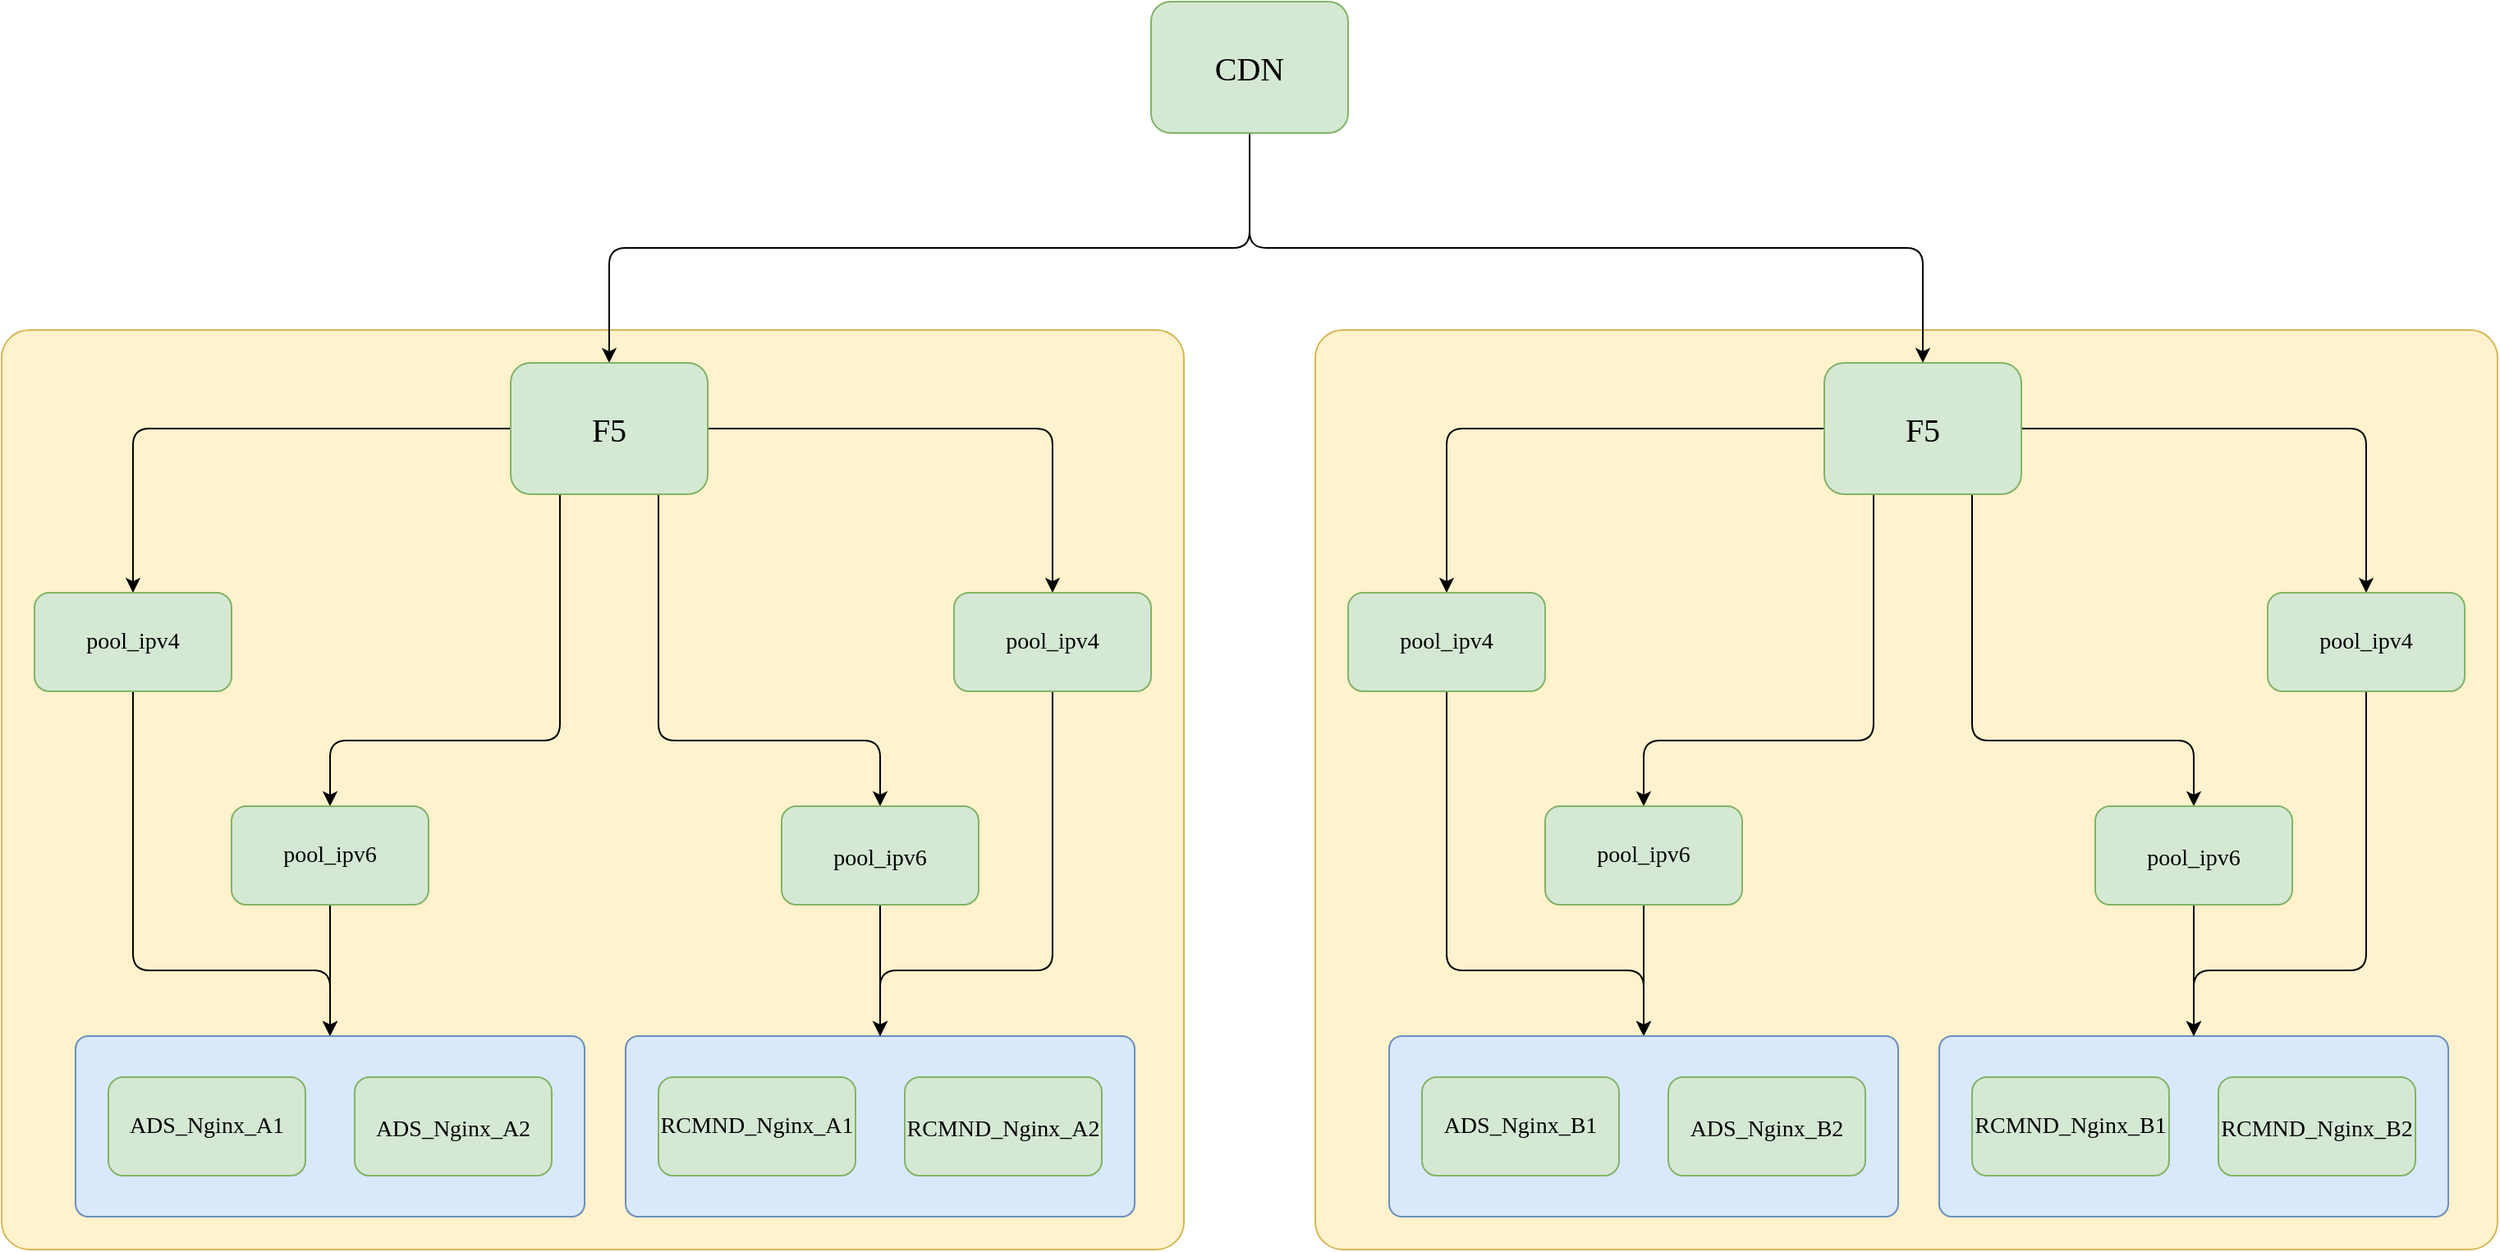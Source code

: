<mxfile version="14.5.1" type="github">
  <diagram id="sjkqXYMmPxr59-KuNzoe" name="第 1 页">
    <mxGraphModel dx="1416" dy="908" grid="1" gridSize="10" guides="1" tooltips="1" connect="1" arrows="1" fold="1" page="1" pageScale="1" pageWidth="1800" pageHeight="1000" math="0" shadow="0">
      <root>
        <mxCell id="0" />
        <mxCell id="1" parent="0" />
        <mxCell id="8DftsU8eviGZwW_QoNUk-41" value="" style="rounded=1;whiteSpace=wrap;html=1;fontFamily=Times New Roman;fontSize=20;fillColor=#fff2cc;strokeColor=#d6b656;arcSize=3;" vertex="1" parent="1">
          <mxGeometry x="900" y="200" width="720" height="560" as="geometry" />
        </mxCell>
        <mxCell id="8DftsU8eviGZwW_QoNUk-14" value="" style="rounded=1;whiteSpace=wrap;html=1;fontFamily=Times New Roman;fontSize=20;fillColor=#fff2cc;strokeColor=#d6b656;arcSize=3;" vertex="1" parent="1">
          <mxGeometry x="100" y="200" width="720" height="560" as="geometry" />
        </mxCell>
        <mxCell id="8DftsU8eviGZwW_QoNUk-28" value="" style="rounded=1;whiteSpace=wrap;html=1;fontFamily=Times New Roman;fontSize=14;fillColor=#dae8fc;strokeColor=#6c8ebf;arcSize=7;" vertex="1" parent="1">
          <mxGeometry x="480" y="630" width="310" height="110" as="geometry" />
        </mxCell>
        <mxCell id="8DftsU8eviGZwW_QoNUk-4" style="edgeStyle=elbowEdgeStyle;orthogonalLoop=1;jettySize=auto;html=1;fontFamily=Times New Roman;fontSize=20;rounded=1;elbow=vertical;" edge="1" parent="1" source="8DftsU8eviGZwW_QoNUk-1" target="8DftsU8eviGZwW_QoNUk-2">
          <mxGeometry relative="1" as="geometry" />
        </mxCell>
        <mxCell id="8DftsU8eviGZwW_QoNUk-5" style="edgeStyle=elbowEdgeStyle;rounded=1;orthogonalLoop=1;jettySize=auto;elbow=vertical;html=1;entryX=0.5;entryY=0;entryDx=0;entryDy=0;fontFamily=Times New Roman;fontSize=20;" edge="1" parent="1" source="8DftsU8eviGZwW_QoNUk-1" target="8DftsU8eviGZwW_QoNUk-47">
          <mxGeometry relative="1" as="geometry">
            <mxPoint x="1260" y="220" as="targetPoint" />
          </mxGeometry>
        </mxCell>
        <mxCell id="8DftsU8eviGZwW_QoNUk-1" value="CDN" style="rounded=1;whiteSpace=wrap;html=1;fontFamily=Times New Roman;fontSize=20;fillColor=#d5e8d4;strokeColor=#82b366;" vertex="1" parent="1">
          <mxGeometry x="800" width="120" height="80" as="geometry" />
        </mxCell>
        <mxCell id="8DftsU8eviGZwW_QoNUk-24" style="edgeStyle=elbowEdgeStyle;rounded=1;orthogonalLoop=1;jettySize=auto;elbow=vertical;html=1;exitX=0;exitY=0.5;exitDx=0;exitDy=0;entryX=0.5;entryY=0;entryDx=0;entryDy=0;fontFamily=Times New Roman;fontSize=14;" edge="1" parent="1" source="8DftsU8eviGZwW_QoNUk-2" target="8DftsU8eviGZwW_QoNUk-9">
          <mxGeometry relative="1" as="geometry">
            <Array as="points">
              <mxPoint x="420" y="260" />
            </Array>
          </mxGeometry>
        </mxCell>
        <mxCell id="8DftsU8eviGZwW_QoNUk-25" style="edgeStyle=elbowEdgeStyle;rounded=1;orthogonalLoop=1;jettySize=auto;elbow=vertical;html=1;exitX=1;exitY=0.5;exitDx=0;exitDy=0;entryX=0.5;entryY=0;entryDx=0;entryDy=0;fontFamily=Times New Roman;fontSize=14;" edge="1" parent="1" source="8DftsU8eviGZwW_QoNUk-2" target="8DftsU8eviGZwW_QoNUk-31">
          <mxGeometry relative="1" as="geometry">
            <mxPoint x="680" y="360" as="targetPoint" />
            <Array as="points">
              <mxPoint x="610" y="260" />
            </Array>
          </mxGeometry>
        </mxCell>
        <mxCell id="8DftsU8eviGZwW_QoNUk-26" style="edgeStyle=elbowEdgeStyle;rounded=1;orthogonalLoop=1;jettySize=auto;elbow=vertical;html=1;exitX=0.25;exitY=1;exitDx=0;exitDy=0;entryX=0.5;entryY=0;entryDx=0;entryDy=0;fontFamily=Times New Roman;fontSize=14;" edge="1" parent="1" source="8DftsU8eviGZwW_QoNUk-2" target="8DftsU8eviGZwW_QoNUk-17">
          <mxGeometry relative="1" as="geometry">
            <Array as="points">
              <mxPoint x="440" y="450" />
            </Array>
          </mxGeometry>
        </mxCell>
        <mxCell id="8DftsU8eviGZwW_QoNUk-27" style="edgeStyle=elbowEdgeStyle;rounded=1;orthogonalLoop=1;jettySize=auto;elbow=vertical;html=1;exitX=0.75;exitY=1;exitDx=0;exitDy=0;fontFamily=Times New Roman;fontSize=14;entryX=0.5;entryY=0;entryDx=0;entryDy=0;" edge="1" parent="1" source="8DftsU8eviGZwW_QoNUk-2" target="8DftsU8eviGZwW_QoNUk-32">
          <mxGeometry relative="1" as="geometry">
            <mxPoint x="680" y="490" as="targetPoint" />
            <Array as="points">
              <mxPoint x="560" y="450" />
              <mxPoint x="540" y="500" />
            </Array>
          </mxGeometry>
        </mxCell>
        <mxCell id="8DftsU8eviGZwW_QoNUk-2" value="F5" style="rounded=1;whiteSpace=wrap;html=1;fontFamily=Times New Roman;fontSize=20;fillColor=#d5e8d4;strokeColor=#82b366;" vertex="1" parent="1">
          <mxGeometry x="410" y="220" width="120" height="80" as="geometry" />
        </mxCell>
        <mxCell id="8DftsU8eviGZwW_QoNUk-40" style="edgeStyle=elbowEdgeStyle;rounded=1;orthogonalLoop=1;jettySize=auto;elbow=vertical;html=1;entryX=0.5;entryY=0;entryDx=0;entryDy=0;fontFamily=Times New Roman;fontSize=14;exitX=0.5;exitY=1;exitDx=0;exitDy=0;" edge="1" parent="1" source="8DftsU8eviGZwW_QoNUk-9" target="8DftsU8eviGZwW_QoNUk-36">
          <mxGeometry relative="1" as="geometry">
            <Array as="points">
              <mxPoint x="240" y="590" />
            </Array>
          </mxGeometry>
        </mxCell>
        <mxCell id="8DftsU8eviGZwW_QoNUk-9" value="pool_ipv4" style="rounded=1;whiteSpace=wrap;html=1;fontFamily=Times New Roman;fontSize=14;fillColor=#d5e8d4;strokeColor=#82b366;" vertex="1" parent="1">
          <mxGeometry x="120" y="360" width="120" height="60" as="geometry" />
        </mxCell>
        <mxCell id="8DftsU8eviGZwW_QoNUk-39" style="edgeStyle=elbowEdgeStyle;rounded=1;orthogonalLoop=1;jettySize=auto;elbow=vertical;html=1;fontFamily=Times New Roman;fontSize=14;" edge="1" parent="1" source="8DftsU8eviGZwW_QoNUk-17" target="8DftsU8eviGZwW_QoNUk-36">
          <mxGeometry relative="1" as="geometry" />
        </mxCell>
        <mxCell id="8DftsU8eviGZwW_QoNUk-17" value="pool_ipv6" style="rounded=1;whiteSpace=wrap;html=1;fontFamily=Times New Roman;fontSize=14;fillColor=#d5e8d4;strokeColor=#82b366;" vertex="1" parent="1">
          <mxGeometry x="240" y="490" width="120" height="60" as="geometry" />
        </mxCell>
        <mxCell id="8DftsU8eviGZwW_QoNUk-29" value="RCMND_Nginx_A1" style="rounded=1;whiteSpace=wrap;html=1;fontFamily=Times New Roman;fontSize=14;fillColor=#d5e8d4;strokeColor=#82b366;" vertex="1" parent="1">
          <mxGeometry x="500" y="655" width="120" height="60" as="geometry" />
        </mxCell>
        <mxCell id="8DftsU8eviGZwW_QoNUk-30" value="&lt;span style=&quot;font-size: 14px&quot;&gt;RCMND_Nginx_A2&lt;/span&gt;" style="rounded=1;whiteSpace=wrap;html=1;fontFamily=Times New Roman;fontSize=16;fillColor=#d5e8d4;strokeColor=#82b366;" vertex="1" parent="1">
          <mxGeometry x="650" y="655" width="120" height="60" as="geometry" />
        </mxCell>
        <mxCell id="8DftsU8eviGZwW_QoNUk-35" style="edgeStyle=elbowEdgeStyle;rounded=1;orthogonalLoop=1;jettySize=auto;elbow=vertical;html=1;exitX=0.5;exitY=1;exitDx=0;exitDy=0;entryX=0.5;entryY=0;entryDx=0;entryDy=0;fontFamily=Times New Roman;fontSize=14;" edge="1" parent="1" source="8DftsU8eviGZwW_QoNUk-31" target="8DftsU8eviGZwW_QoNUk-28">
          <mxGeometry relative="1" as="geometry">
            <Array as="points">
              <mxPoint x="690" y="590" />
              <mxPoint x="750" y="720" />
              <mxPoint x="680" y="780" />
              <mxPoint x="660" y="590" />
              <mxPoint x="650" y="590" />
            </Array>
          </mxGeometry>
        </mxCell>
        <mxCell id="8DftsU8eviGZwW_QoNUk-31" value="pool_ipv4" style="rounded=1;whiteSpace=wrap;html=1;fontFamily=Times New Roman;fontSize=14;fillColor=#d5e8d4;strokeColor=#82b366;" vertex="1" parent="1">
          <mxGeometry x="680" y="360" width="120" height="60" as="geometry" />
        </mxCell>
        <mxCell id="8DftsU8eviGZwW_QoNUk-33" style="edgeStyle=elbowEdgeStyle;rounded=1;orthogonalLoop=1;jettySize=auto;elbow=vertical;html=1;fontFamily=Times New Roman;fontSize=14;" edge="1" parent="1" source="8DftsU8eviGZwW_QoNUk-32" target="8DftsU8eviGZwW_QoNUk-28">
          <mxGeometry relative="1" as="geometry" />
        </mxCell>
        <mxCell id="8DftsU8eviGZwW_QoNUk-32" value="&lt;span style=&quot;font-size: 14px&quot;&gt;pool_ipv6&lt;/span&gt;" style="rounded=1;whiteSpace=wrap;html=1;fontFamily=Times New Roman;fontSize=16;fillColor=#d5e8d4;strokeColor=#82b366;" vertex="1" parent="1">
          <mxGeometry x="575" y="490" width="120" height="60" as="geometry" />
        </mxCell>
        <mxCell id="8DftsU8eviGZwW_QoNUk-36" value="" style="rounded=1;whiteSpace=wrap;html=1;fontFamily=Times New Roman;fontSize=14;fillColor=#dae8fc;strokeColor=#6c8ebf;arcSize=7;" vertex="1" parent="1">
          <mxGeometry x="145" y="630" width="310" height="110" as="geometry" />
        </mxCell>
        <mxCell id="8DftsU8eviGZwW_QoNUk-37" value="ADS_Nginx_A1" style="rounded=1;whiteSpace=wrap;html=1;fontFamily=Times New Roman;fontSize=14;fillColor=#d5e8d4;strokeColor=#82b366;" vertex="1" parent="1">
          <mxGeometry x="165" y="655" width="120" height="60" as="geometry" />
        </mxCell>
        <mxCell id="8DftsU8eviGZwW_QoNUk-38" value="&lt;span style=&quot;font-size: 14px&quot;&gt;ADS_Nginx_A2&lt;/span&gt;" style="rounded=1;whiteSpace=wrap;html=1;fontFamily=Times New Roman;fontSize=16;fillColor=#d5e8d4;strokeColor=#82b366;" vertex="1" parent="1">
          <mxGeometry x="315" y="655" width="120" height="60" as="geometry" />
        </mxCell>
        <mxCell id="8DftsU8eviGZwW_QoNUk-42" value="" style="rounded=1;whiteSpace=wrap;html=1;fontFamily=Times New Roman;fontSize=14;fillColor=#dae8fc;strokeColor=#6c8ebf;arcSize=7;" vertex="1" parent="1">
          <mxGeometry x="1280" y="630" width="310" height="110" as="geometry" />
        </mxCell>
        <mxCell id="8DftsU8eviGZwW_QoNUk-43" style="edgeStyle=elbowEdgeStyle;rounded=1;orthogonalLoop=1;jettySize=auto;elbow=vertical;html=1;exitX=0;exitY=0.5;exitDx=0;exitDy=0;entryX=0.5;entryY=0;entryDx=0;entryDy=0;fontFamily=Times New Roman;fontSize=14;" edge="1" parent="1" source="8DftsU8eviGZwW_QoNUk-47" target="8DftsU8eviGZwW_QoNUk-49">
          <mxGeometry relative="1" as="geometry">
            <Array as="points">
              <mxPoint x="1220" y="260" />
            </Array>
          </mxGeometry>
        </mxCell>
        <mxCell id="8DftsU8eviGZwW_QoNUk-44" style="edgeStyle=elbowEdgeStyle;rounded=1;orthogonalLoop=1;jettySize=auto;elbow=vertical;html=1;exitX=1;exitY=0.5;exitDx=0;exitDy=0;entryX=0.5;entryY=0;entryDx=0;entryDy=0;fontFamily=Times New Roman;fontSize=14;" edge="1" parent="1" source="8DftsU8eviGZwW_QoNUk-47" target="8DftsU8eviGZwW_QoNUk-55">
          <mxGeometry relative="1" as="geometry">
            <mxPoint x="1480" y="360" as="targetPoint" />
            <Array as="points">
              <mxPoint x="1410" y="260" />
            </Array>
          </mxGeometry>
        </mxCell>
        <mxCell id="8DftsU8eviGZwW_QoNUk-45" style="edgeStyle=elbowEdgeStyle;rounded=1;orthogonalLoop=1;jettySize=auto;elbow=vertical;html=1;exitX=0.25;exitY=1;exitDx=0;exitDy=0;entryX=0.5;entryY=0;entryDx=0;entryDy=0;fontFamily=Times New Roman;fontSize=14;" edge="1" parent="1" source="8DftsU8eviGZwW_QoNUk-47" target="8DftsU8eviGZwW_QoNUk-51">
          <mxGeometry relative="1" as="geometry">
            <Array as="points">
              <mxPoint x="1240" y="450" />
            </Array>
          </mxGeometry>
        </mxCell>
        <mxCell id="8DftsU8eviGZwW_QoNUk-46" style="edgeStyle=elbowEdgeStyle;rounded=1;orthogonalLoop=1;jettySize=auto;elbow=vertical;html=1;exitX=0.75;exitY=1;exitDx=0;exitDy=0;fontFamily=Times New Roman;fontSize=14;entryX=0.5;entryY=0;entryDx=0;entryDy=0;" edge="1" parent="1" source="8DftsU8eviGZwW_QoNUk-47" target="8DftsU8eviGZwW_QoNUk-57">
          <mxGeometry relative="1" as="geometry">
            <mxPoint x="1480" y="490" as="targetPoint" />
            <Array as="points">
              <mxPoint x="1360" y="450" />
              <mxPoint x="1340" y="500" />
            </Array>
          </mxGeometry>
        </mxCell>
        <mxCell id="8DftsU8eviGZwW_QoNUk-47" value="F5" style="rounded=1;whiteSpace=wrap;html=1;fontFamily=Times New Roman;fontSize=20;fillColor=#d5e8d4;strokeColor=#82b366;" vertex="1" parent="1">
          <mxGeometry x="1210" y="220" width="120" height="80" as="geometry" />
        </mxCell>
        <mxCell id="8DftsU8eviGZwW_QoNUk-48" style="edgeStyle=elbowEdgeStyle;rounded=1;orthogonalLoop=1;jettySize=auto;elbow=vertical;html=1;entryX=0.5;entryY=0;entryDx=0;entryDy=0;fontFamily=Times New Roman;fontSize=14;exitX=0.5;exitY=1;exitDx=0;exitDy=0;" edge="1" parent="1" source="8DftsU8eviGZwW_QoNUk-49" target="8DftsU8eviGZwW_QoNUk-58">
          <mxGeometry relative="1" as="geometry">
            <Array as="points">
              <mxPoint x="1040" y="590" />
            </Array>
          </mxGeometry>
        </mxCell>
        <mxCell id="8DftsU8eviGZwW_QoNUk-49" value="pool_ipv4" style="rounded=1;whiteSpace=wrap;html=1;fontFamily=Times New Roman;fontSize=14;fillColor=#d5e8d4;strokeColor=#82b366;" vertex="1" parent="1">
          <mxGeometry x="920" y="360" width="120" height="60" as="geometry" />
        </mxCell>
        <mxCell id="8DftsU8eviGZwW_QoNUk-50" style="edgeStyle=elbowEdgeStyle;rounded=1;orthogonalLoop=1;jettySize=auto;elbow=vertical;html=1;fontFamily=Times New Roman;fontSize=14;" edge="1" parent="1" source="8DftsU8eviGZwW_QoNUk-51" target="8DftsU8eviGZwW_QoNUk-58">
          <mxGeometry relative="1" as="geometry" />
        </mxCell>
        <mxCell id="8DftsU8eviGZwW_QoNUk-51" value="pool_ipv6" style="rounded=1;whiteSpace=wrap;html=1;fontFamily=Times New Roman;fontSize=14;fillColor=#d5e8d4;strokeColor=#82b366;" vertex="1" parent="1">
          <mxGeometry x="1040" y="490" width="120" height="60" as="geometry" />
        </mxCell>
        <mxCell id="8DftsU8eviGZwW_QoNUk-52" value="RCMND_Nginx_B1" style="rounded=1;whiteSpace=wrap;html=1;fontFamily=Times New Roman;fontSize=14;fillColor=#d5e8d4;strokeColor=#82b366;" vertex="1" parent="1">
          <mxGeometry x="1300" y="655" width="120" height="60" as="geometry" />
        </mxCell>
        <mxCell id="8DftsU8eviGZwW_QoNUk-53" value="&lt;span style=&quot;font-size: 14px&quot;&gt;RCMND_Nginx_B2&lt;/span&gt;" style="rounded=1;whiteSpace=wrap;html=1;fontFamily=Times New Roman;fontSize=16;fillColor=#d5e8d4;strokeColor=#82b366;" vertex="1" parent="1">
          <mxGeometry x="1450" y="655" width="120" height="60" as="geometry" />
        </mxCell>
        <mxCell id="8DftsU8eviGZwW_QoNUk-54" style="edgeStyle=elbowEdgeStyle;rounded=1;orthogonalLoop=1;jettySize=auto;elbow=vertical;html=1;exitX=0.5;exitY=1;exitDx=0;exitDy=0;entryX=0.5;entryY=0;entryDx=0;entryDy=0;fontFamily=Times New Roman;fontSize=14;" edge="1" parent="1" source="8DftsU8eviGZwW_QoNUk-55" target="8DftsU8eviGZwW_QoNUk-42">
          <mxGeometry relative="1" as="geometry">
            <Array as="points">
              <mxPoint x="1490" y="590" />
              <mxPoint x="1550" y="720" />
              <mxPoint x="1480" y="780" />
              <mxPoint x="1460" y="590" />
              <mxPoint x="1450" y="590" />
            </Array>
          </mxGeometry>
        </mxCell>
        <mxCell id="8DftsU8eviGZwW_QoNUk-55" value="pool_ipv4" style="rounded=1;whiteSpace=wrap;html=1;fontFamily=Times New Roman;fontSize=14;fillColor=#d5e8d4;strokeColor=#82b366;" vertex="1" parent="1">
          <mxGeometry x="1480" y="360" width="120" height="60" as="geometry" />
        </mxCell>
        <mxCell id="8DftsU8eviGZwW_QoNUk-56" style="edgeStyle=elbowEdgeStyle;rounded=1;orthogonalLoop=1;jettySize=auto;elbow=vertical;html=1;fontFamily=Times New Roman;fontSize=14;" edge="1" parent="1" source="8DftsU8eviGZwW_QoNUk-57" target="8DftsU8eviGZwW_QoNUk-42">
          <mxGeometry relative="1" as="geometry" />
        </mxCell>
        <mxCell id="8DftsU8eviGZwW_QoNUk-57" value="&lt;span style=&quot;font-size: 14px&quot;&gt;pool_ipv6&lt;/span&gt;" style="rounded=1;whiteSpace=wrap;html=1;fontFamily=Times New Roman;fontSize=16;fillColor=#d5e8d4;strokeColor=#82b366;" vertex="1" parent="1">
          <mxGeometry x="1375" y="490" width="120" height="60" as="geometry" />
        </mxCell>
        <mxCell id="8DftsU8eviGZwW_QoNUk-58" value="" style="rounded=1;whiteSpace=wrap;html=1;fontFamily=Times New Roman;fontSize=14;fillColor=#dae8fc;strokeColor=#6c8ebf;arcSize=7;" vertex="1" parent="1">
          <mxGeometry x="945" y="630" width="310" height="110" as="geometry" />
        </mxCell>
        <mxCell id="8DftsU8eviGZwW_QoNUk-59" value="ADS_Nginx_B1" style="rounded=1;whiteSpace=wrap;html=1;fontFamily=Times New Roman;fontSize=14;fillColor=#d5e8d4;strokeColor=#82b366;" vertex="1" parent="1">
          <mxGeometry x="965" y="655" width="120" height="60" as="geometry" />
        </mxCell>
        <mxCell id="8DftsU8eviGZwW_QoNUk-60" value="&lt;span style=&quot;font-size: 14px&quot;&gt;ADS_Nginx_B2&lt;/span&gt;" style="rounded=1;whiteSpace=wrap;html=1;fontFamily=Times New Roman;fontSize=16;fillColor=#d5e8d4;strokeColor=#82b366;" vertex="1" parent="1">
          <mxGeometry x="1115" y="655" width="120" height="60" as="geometry" />
        </mxCell>
      </root>
    </mxGraphModel>
  </diagram>
</mxfile>
